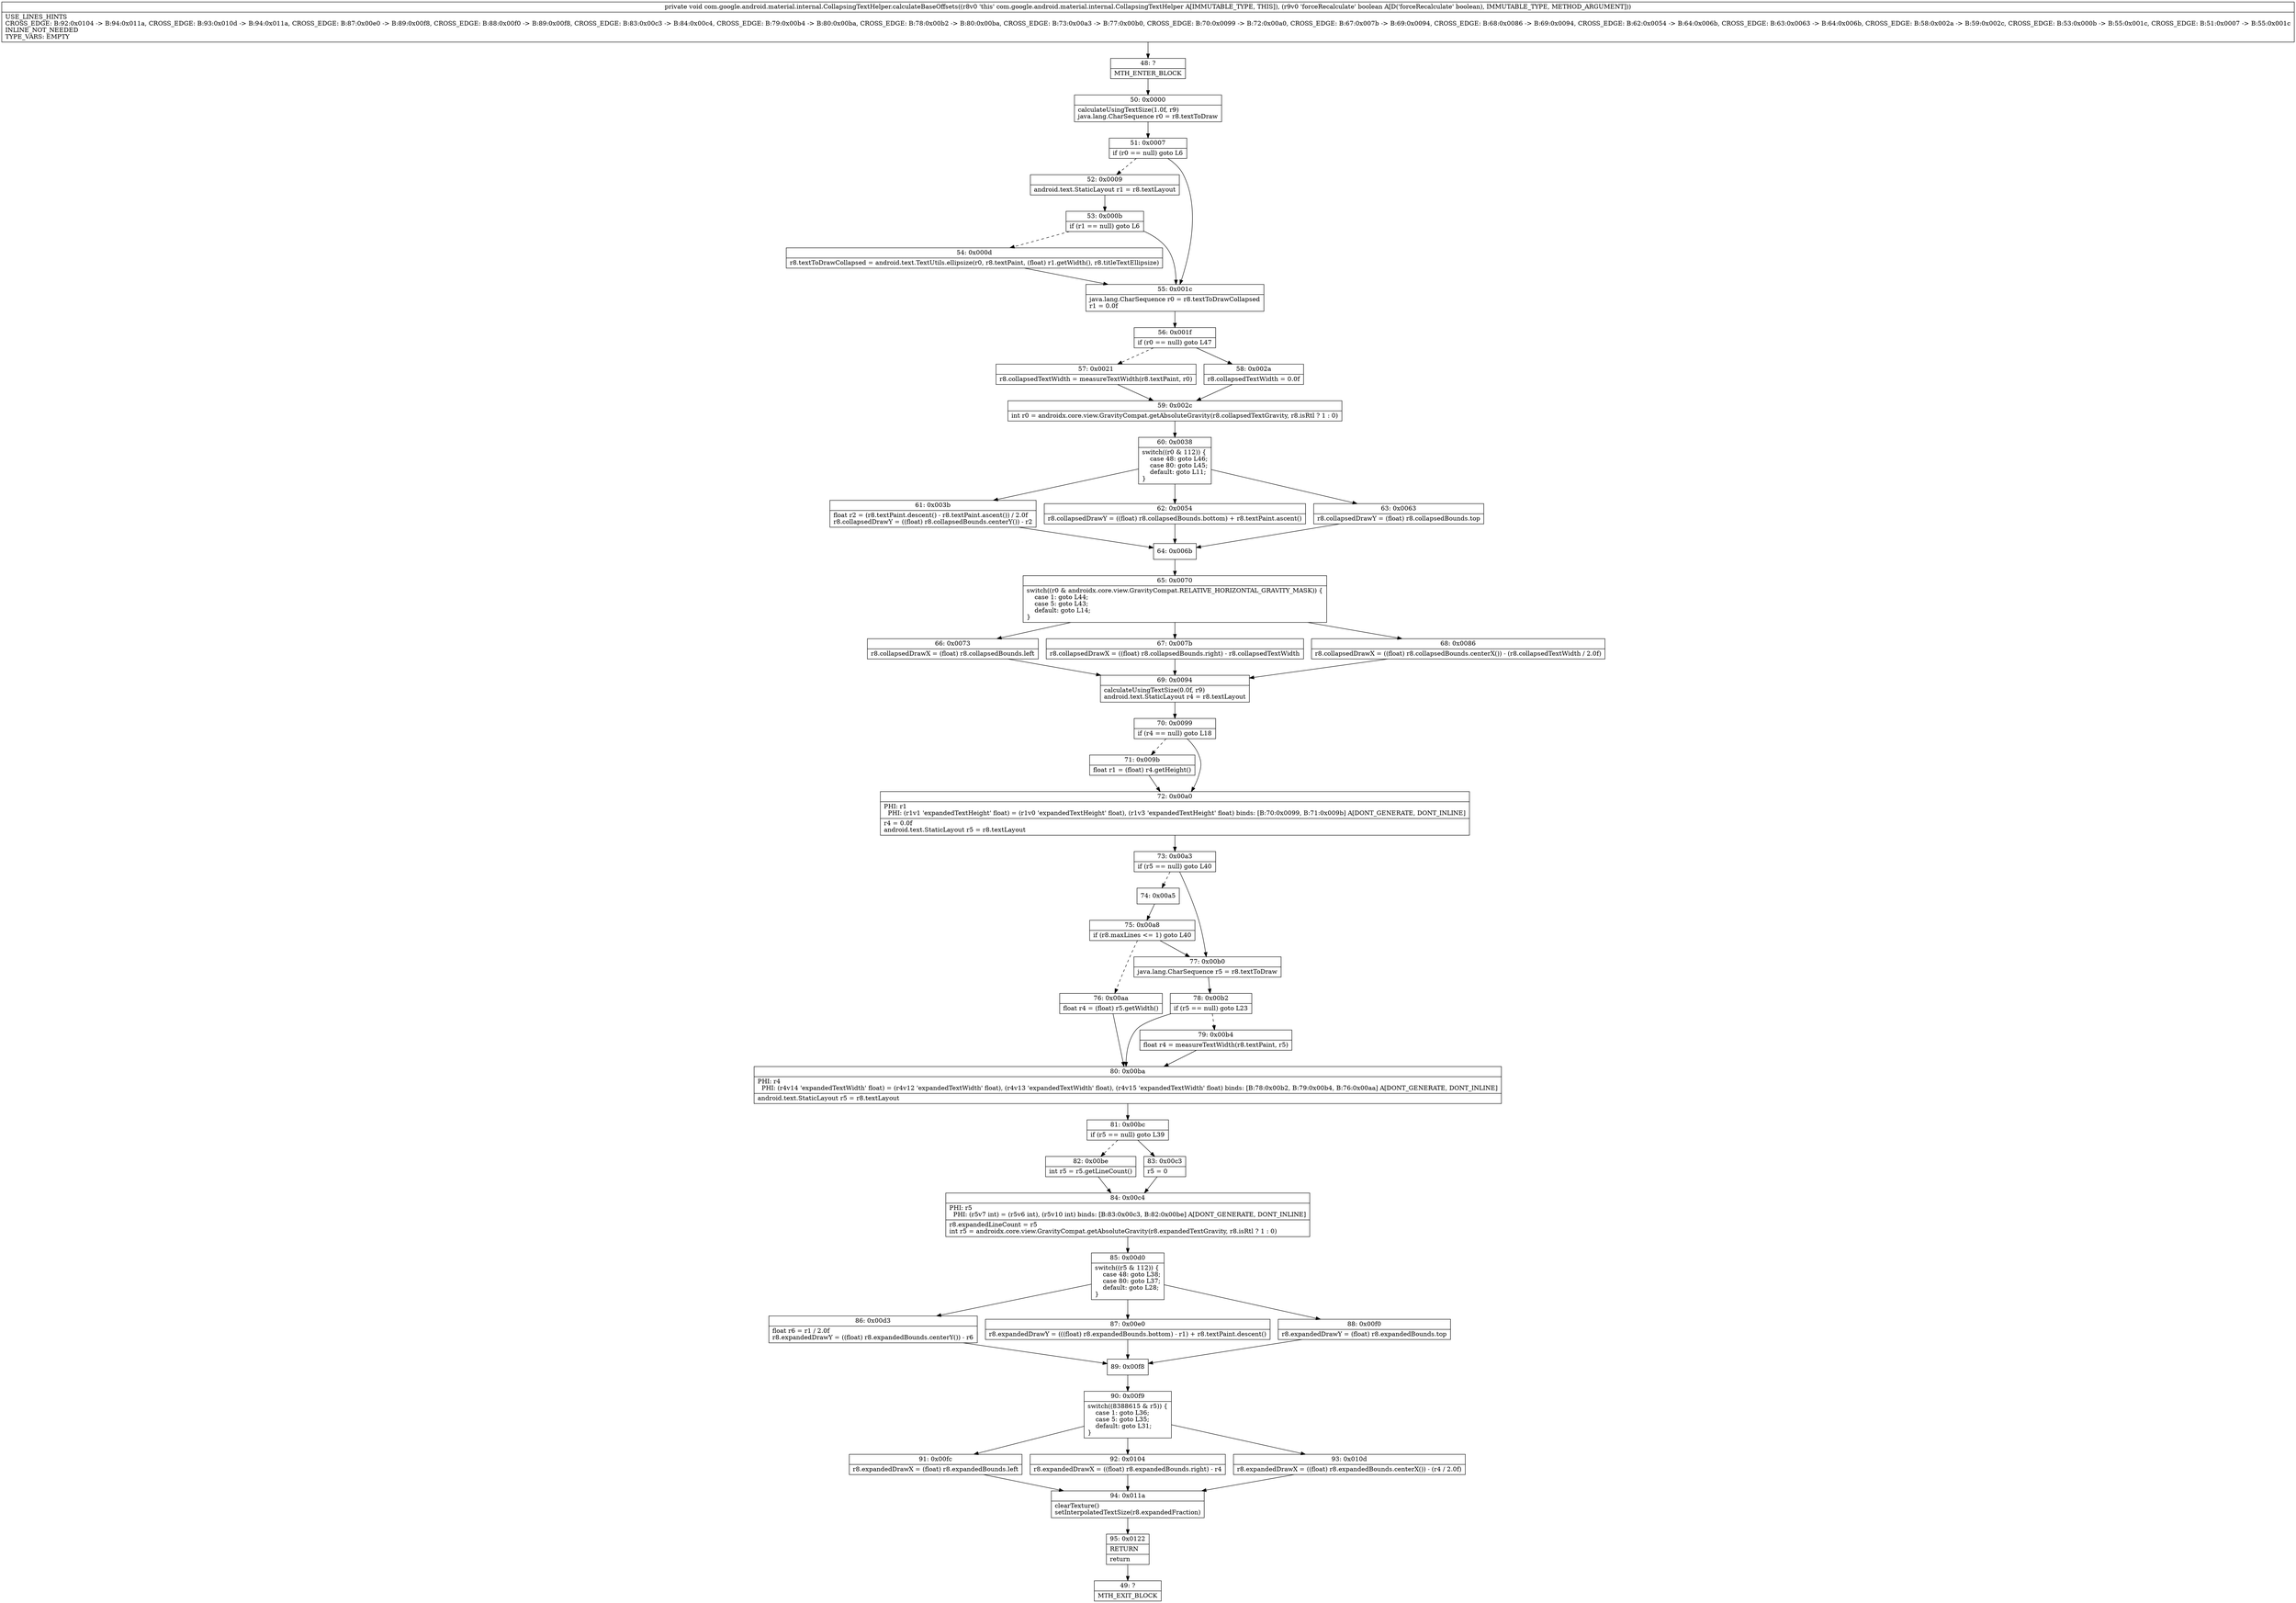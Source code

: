 digraph "CFG forcom.google.android.material.internal.CollapsingTextHelper.calculateBaseOffsets(Z)V" {
Node_48 [shape=record,label="{48\:\ ?|MTH_ENTER_BLOCK\l}"];
Node_50 [shape=record,label="{50\:\ 0x0000|calculateUsingTextSize(1.0f, r9)\ljava.lang.CharSequence r0 = r8.textToDraw\l}"];
Node_51 [shape=record,label="{51\:\ 0x0007|if (r0 == null) goto L6\l}"];
Node_52 [shape=record,label="{52\:\ 0x0009|android.text.StaticLayout r1 = r8.textLayout\l}"];
Node_53 [shape=record,label="{53\:\ 0x000b|if (r1 == null) goto L6\l}"];
Node_54 [shape=record,label="{54\:\ 0x000d|r8.textToDrawCollapsed = android.text.TextUtils.ellipsize(r0, r8.textPaint, (float) r1.getWidth(), r8.titleTextEllipsize)\l}"];
Node_55 [shape=record,label="{55\:\ 0x001c|java.lang.CharSequence r0 = r8.textToDrawCollapsed\lr1 = 0.0f\l}"];
Node_56 [shape=record,label="{56\:\ 0x001f|if (r0 == null) goto L47\l}"];
Node_57 [shape=record,label="{57\:\ 0x0021|r8.collapsedTextWidth = measureTextWidth(r8.textPaint, r0)\l}"];
Node_59 [shape=record,label="{59\:\ 0x002c|int r0 = androidx.core.view.GravityCompat.getAbsoluteGravity(r8.collapsedTextGravity, r8.isRtl ? 1 : 0)\l}"];
Node_60 [shape=record,label="{60\:\ 0x0038|switch((r0 & 112)) \{\l    case 48: goto L46;\l    case 80: goto L45;\l    default: goto L11;\l\}\l}"];
Node_61 [shape=record,label="{61\:\ 0x003b|float r2 = (r8.textPaint.descent() \- r8.textPaint.ascent()) \/ 2.0f\lr8.collapsedDrawY = ((float) r8.collapsedBounds.centerY()) \- r2\l}"];
Node_64 [shape=record,label="{64\:\ 0x006b}"];
Node_65 [shape=record,label="{65\:\ 0x0070|switch((r0 & androidx.core.view.GravityCompat.RELATIVE_HORIZONTAL_GRAVITY_MASK)) \{\l    case 1: goto L44;\l    case 5: goto L43;\l    default: goto L14;\l\}\l}"];
Node_66 [shape=record,label="{66\:\ 0x0073|r8.collapsedDrawX = (float) r8.collapsedBounds.left\l}"];
Node_69 [shape=record,label="{69\:\ 0x0094|calculateUsingTextSize(0.0f, r9)\landroid.text.StaticLayout r4 = r8.textLayout\l}"];
Node_70 [shape=record,label="{70\:\ 0x0099|if (r4 == null) goto L18\l}"];
Node_71 [shape=record,label="{71\:\ 0x009b|float r1 = (float) r4.getHeight()\l}"];
Node_72 [shape=record,label="{72\:\ 0x00a0|PHI: r1 \l  PHI: (r1v1 'expandedTextHeight' float) = (r1v0 'expandedTextHeight' float), (r1v3 'expandedTextHeight' float) binds: [B:70:0x0099, B:71:0x009b] A[DONT_GENERATE, DONT_INLINE]\l|r4 = 0.0f\landroid.text.StaticLayout r5 = r8.textLayout\l}"];
Node_73 [shape=record,label="{73\:\ 0x00a3|if (r5 == null) goto L40\l}"];
Node_74 [shape=record,label="{74\:\ 0x00a5}"];
Node_75 [shape=record,label="{75\:\ 0x00a8|if (r8.maxLines \<= 1) goto L40\l}"];
Node_76 [shape=record,label="{76\:\ 0x00aa|float r4 = (float) r5.getWidth()\l}"];
Node_80 [shape=record,label="{80\:\ 0x00ba|PHI: r4 \l  PHI: (r4v14 'expandedTextWidth' float) = (r4v12 'expandedTextWidth' float), (r4v13 'expandedTextWidth' float), (r4v15 'expandedTextWidth' float) binds: [B:78:0x00b2, B:79:0x00b4, B:76:0x00aa] A[DONT_GENERATE, DONT_INLINE]\l|android.text.StaticLayout r5 = r8.textLayout\l}"];
Node_81 [shape=record,label="{81\:\ 0x00bc|if (r5 == null) goto L39\l}"];
Node_82 [shape=record,label="{82\:\ 0x00be|int r5 = r5.getLineCount()\l}"];
Node_84 [shape=record,label="{84\:\ 0x00c4|PHI: r5 \l  PHI: (r5v7 int) = (r5v6 int), (r5v10 int) binds: [B:83:0x00c3, B:82:0x00be] A[DONT_GENERATE, DONT_INLINE]\l|r8.expandedLineCount = r5\lint r5 = androidx.core.view.GravityCompat.getAbsoluteGravity(r8.expandedTextGravity, r8.isRtl ? 1 : 0)\l}"];
Node_85 [shape=record,label="{85\:\ 0x00d0|switch((r5 & 112)) \{\l    case 48: goto L38;\l    case 80: goto L37;\l    default: goto L28;\l\}\l}"];
Node_86 [shape=record,label="{86\:\ 0x00d3|float r6 = r1 \/ 2.0f\lr8.expandedDrawY = ((float) r8.expandedBounds.centerY()) \- r6\l}"];
Node_89 [shape=record,label="{89\:\ 0x00f8}"];
Node_90 [shape=record,label="{90\:\ 0x00f9|switch((8388615 & r5)) \{\l    case 1: goto L36;\l    case 5: goto L35;\l    default: goto L31;\l\}\l}"];
Node_91 [shape=record,label="{91\:\ 0x00fc|r8.expandedDrawX = (float) r8.expandedBounds.left\l}"];
Node_94 [shape=record,label="{94\:\ 0x011a|clearTexture()\lsetInterpolatedTextSize(r8.expandedFraction)\l}"];
Node_95 [shape=record,label="{95\:\ 0x0122|RETURN\l|return\l}"];
Node_49 [shape=record,label="{49\:\ ?|MTH_EXIT_BLOCK\l}"];
Node_92 [shape=record,label="{92\:\ 0x0104|r8.expandedDrawX = ((float) r8.expandedBounds.right) \- r4\l}"];
Node_93 [shape=record,label="{93\:\ 0x010d|r8.expandedDrawX = ((float) r8.expandedBounds.centerX()) \- (r4 \/ 2.0f)\l}"];
Node_87 [shape=record,label="{87\:\ 0x00e0|r8.expandedDrawY = (((float) r8.expandedBounds.bottom) \- r1) + r8.textPaint.descent()\l}"];
Node_88 [shape=record,label="{88\:\ 0x00f0|r8.expandedDrawY = (float) r8.expandedBounds.top\l}"];
Node_83 [shape=record,label="{83\:\ 0x00c3|r5 = 0\l}"];
Node_77 [shape=record,label="{77\:\ 0x00b0|java.lang.CharSequence r5 = r8.textToDraw\l}"];
Node_78 [shape=record,label="{78\:\ 0x00b2|if (r5 == null) goto L23\l}"];
Node_79 [shape=record,label="{79\:\ 0x00b4|float r4 = measureTextWidth(r8.textPaint, r5)\l}"];
Node_67 [shape=record,label="{67\:\ 0x007b|r8.collapsedDrawX = ((float) r8.collapsedBounds.right) \- r8.collapsedTextWidth\l}"];
Node_68 [shape=record,label="{68\:\ 0x0086|r8.collapsedDrawX = ((float) r8.collapsedBounds.centerX()) \- (r8.collapsedTextWidth \/ 2.0f)\l}"];
Node_62 [shape=record,label="{62\:\ 0x0054|r8.collapsedDrawY = ((float) r8.collapsedBounds.bottom) + r8.textPaint.ascent()\l}"];
Node_63 [shape=record,label="{63\:\ 0x0063|r8.collapsedDrawY = (float) r8.collapsedBounds.top\l}"];
Node_58 [shape=record,label="{58\:\ 0x002a|r8.collapsedTextWidth = 0.0f\l}"];
MethodNode[shape=record,label="{private void com.google.android.material.internal.CollapsingTextHelper.calculateBaseOffsets((r8v0 'this' com.google.android.material.internal.CollapsingTextHelper A[IMMUTABLE_TYPE, THIS]), (r9v0 'forceRecalculate' boolean A[D('forceRecalculate' boolean), IMMUTABLE_TYPE, METHOD_ARGUMENT]))  | USE_LINES_HINTS\lCROSS_EDGE: B:92:0x0104 \-\> B:94:0x011a, CROSS_EDGE: B:93:0x010d \-\> B:94:0x011a, CROSS_EDGE: B:87:0x00e0 \-\> B:89:0x00f8, CROSS_EDGE: B:88:0x00f0 \-\> B:89:0x00f8, CROSS_EDGE: B:83:0x00c3 \-\> B:84:0x00c4, CROSS_EDGE: B:79:0x00b4 \-\> B:80:0x00ba, CROSS_EDGE: B:78:0x00b2 \-\> B:80:0x00ba, CROSS_EDGE: B:73:0x00a3 \-\> B:77:0x00b0, CROSS_EDGE: B:70:0x0099 \-\> B:72:0x00a0, CROSS_EDGE: B:67:0x007b \-\> B:69:0x0094, CROSS_EDGE: B:68:0x0086 \-\> B:69:0x0094, CROSS_EDGE: B:62:0x0054 \-\> B:64:0x006b, CROSS_EDGE: B:63:0x0063 \-\> B:64:0x006b, CROSS_EDGE: B:58:0x002a \-\> B:59:0x002c, CROSS_EDGE: B:53:0x000b \-\> B:55:0x001c, CROSS_EDGE: B:51:0x0007 \-\> B:55:0x001c\lINLINE_NOT_NEEDED\lTYPE_VARS: EMPTY\l}"];
MethodNode -> Node_48;Node_48 -> Node_50;
Node_50 -> Node_51;
Node_51 -> Node_52[style=dashed];
Node_51 -> Node_55;
Node_52 -> Node_53;
Node_53 -> Node_54[style=dashed];
Node_53 -> Node_55;
Node_54 -> Node_55;
Node_55 -> Node_56;
Node_56 -> Node_57[style=dashed];
Node_56 -> Node_58;
Node_57 -> Node_59;
Node_59 -> Node_60;
Node_60 -> Node_61;
Node_60 -> Node_62;
Node_60 -> Node_63;
Node_61 -> Node_64;
Node_64 -> Node_65;
Node_65 -> Node_66;
Node_65 -> Node_67;
Node_65 -> Node_68;
Node_66 -> Node_69;
Node_69 -> Node_70;
Node_70 -> Node_71[style=dashed];
Node_70 -> Node_72;
Node_71 -> Node_72;
Node_72 -> Node_73;
Node_73 -> Node_74[style=dashed];
Node_73 -> Node_77;
Node_74 -> Node_75;
Node_75 -> Node_76[style=dashed];
Node_75 -> Node_77;
Node_76 -> Node_80;
Node_80 -> Node_81;
Node_81 -> Node_82[style=dashed];
Node_81 -> Node_83;
Node_82 -> Node_84;
Node_84 -> Node_85;
Node_85 -> Node_86;
Node_85 -> Node_87;
Node_85 -> Node_88;
Node_86 -> Node_89;
Node_89 -> Node_90;
Node_90 -> Node_91;
Node_90 -> Node_92;
Node_90 -> Node_93;
Node_91 -> Node_94;
Node_94 -> Node_95;
Node_95 -> Node_49;
Node_92 -> Node_94;
Node_93 -> Node_94;
Node_87 -> Node_89;
Node_88 -> Node_89;
Node_83 -> Node_84;
Node_77 -> Node_78;
Node_78 -> Node_79[style=dashed];
Node_78 -> Node_80;
Node_79 -> Node_80;
Node_67 -> Node_69;
Node_68 -> Node_69;
Node_62 -> Node_64;
Node_63 -> Node_64;
Node_58 -> Node_59;
}

